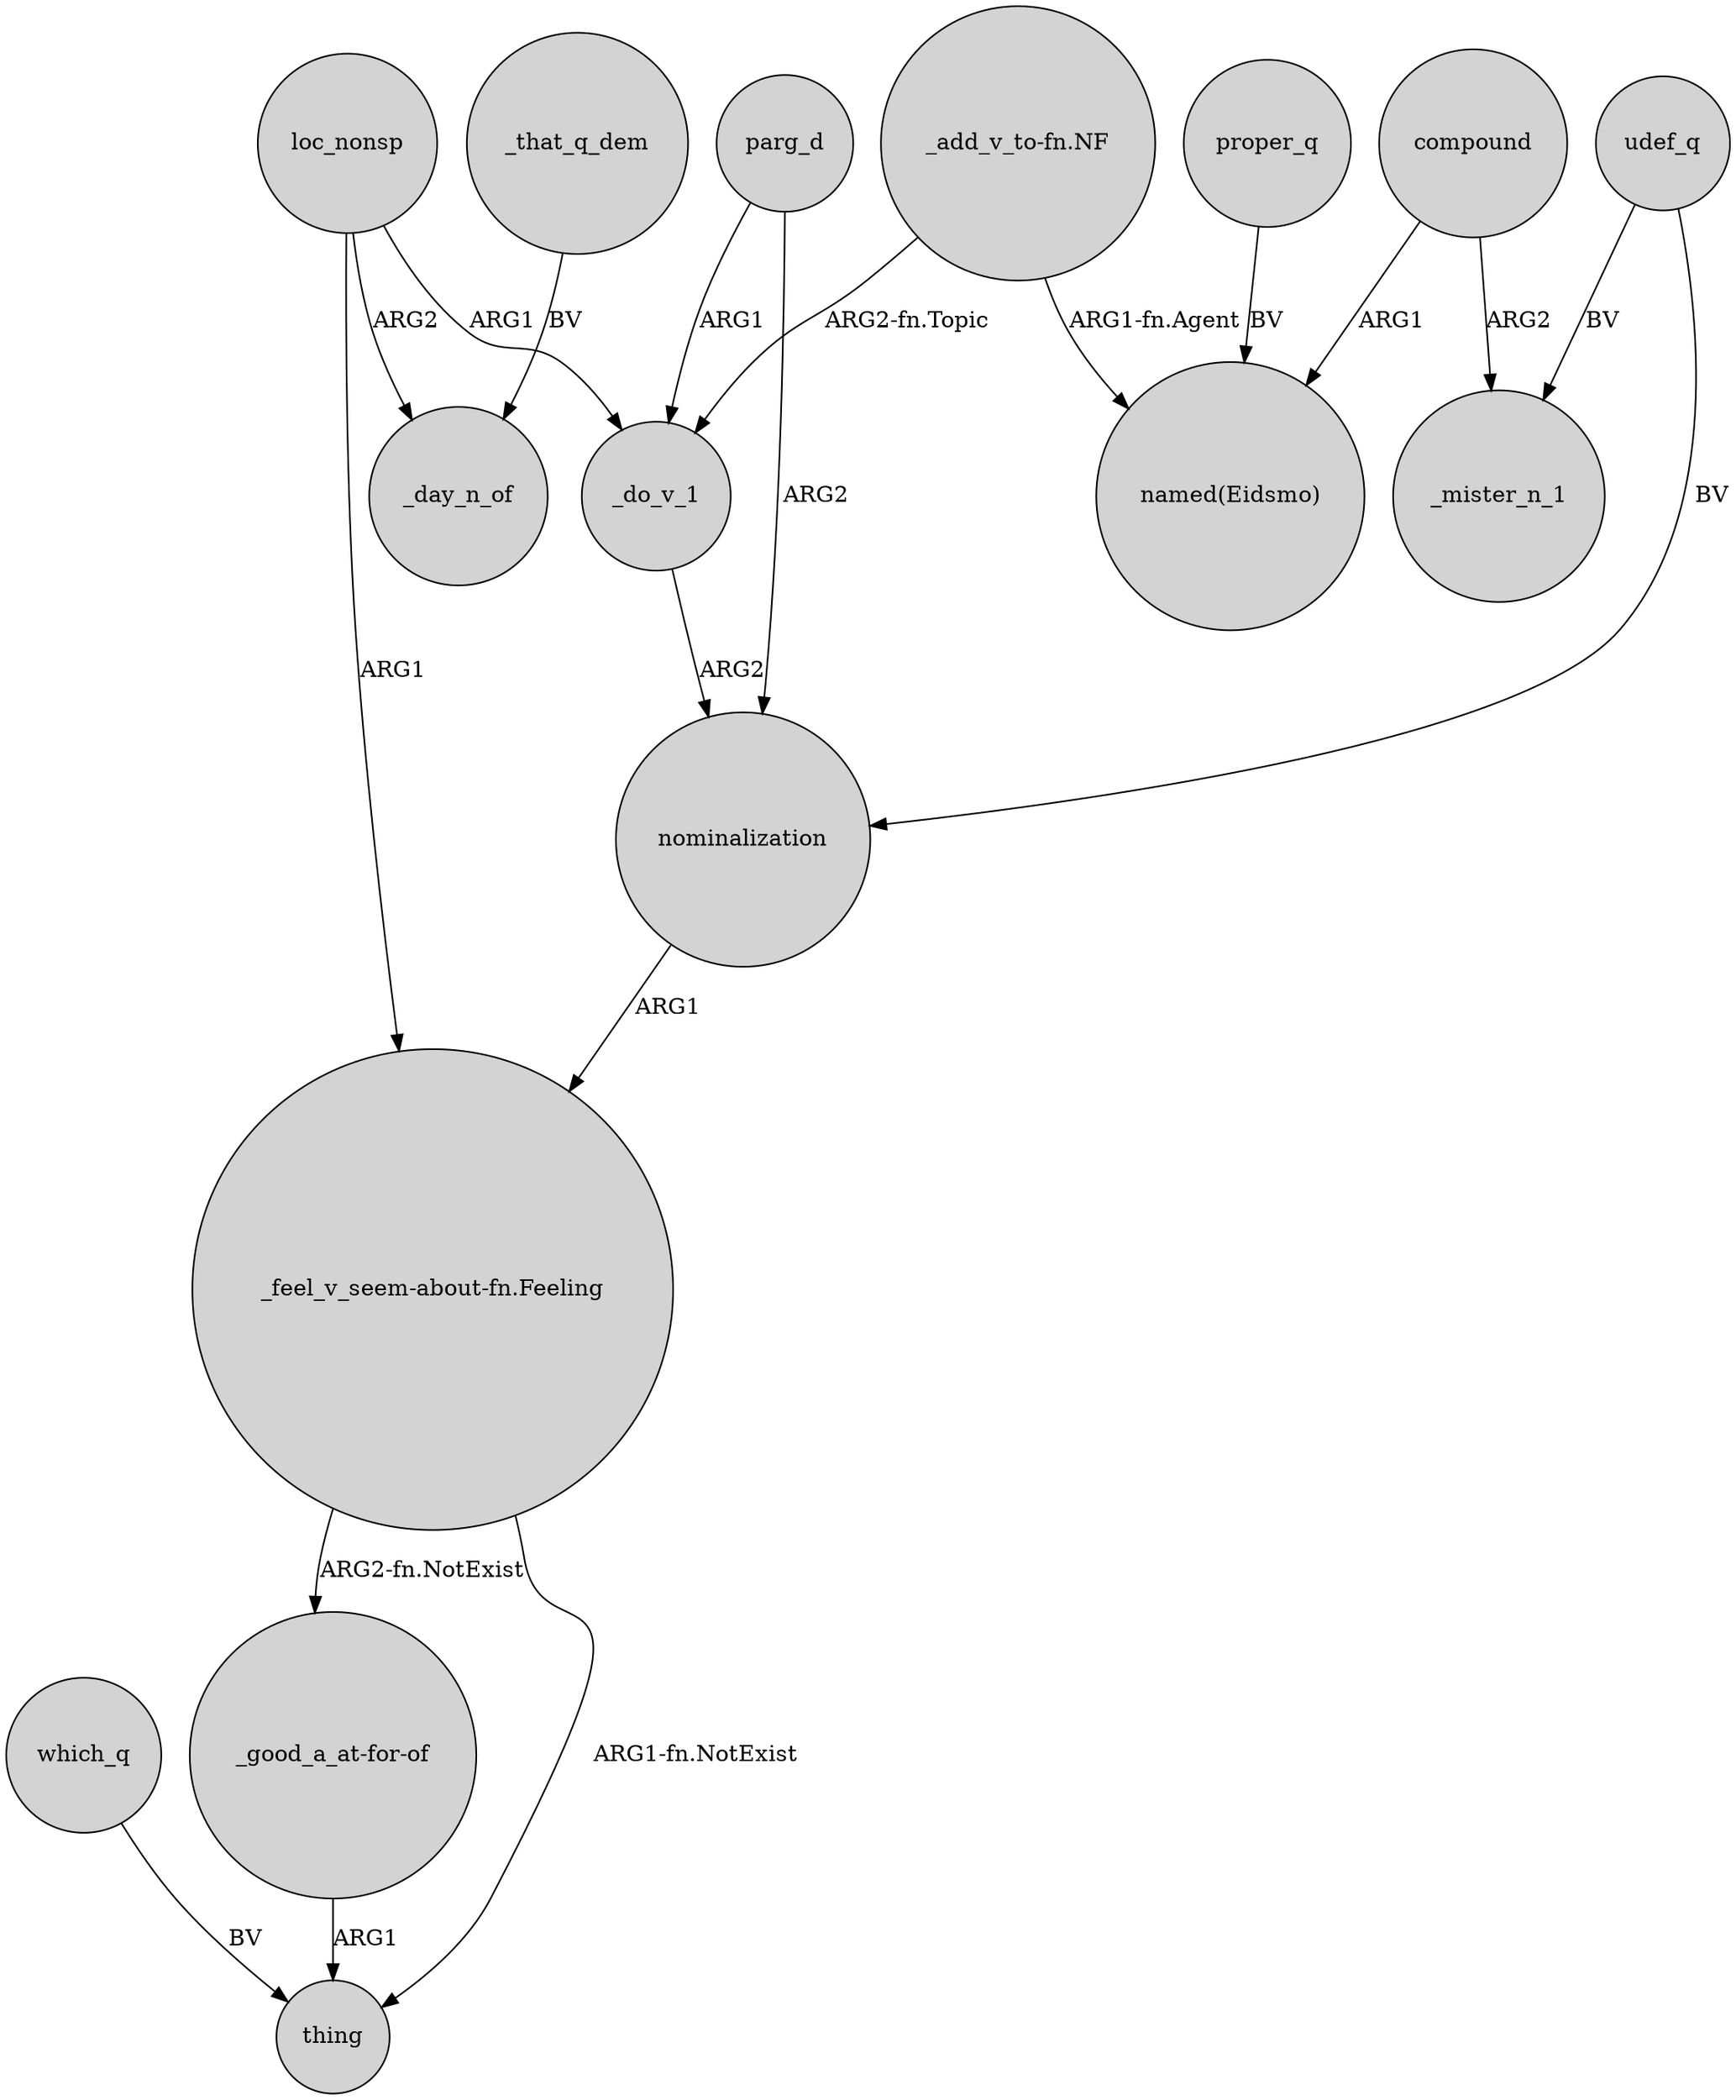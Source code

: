 digraph {
	node [shape=circle style=filled]
	"_feel_v_seem-about-fn.Feeling" -> "_good_a_at-for-of" [label="ARG2-fn.NotExist"]
	compound -> "named(Eidsmo)" [label=ARG1]
	nominalization -> "_feel_v_seem-about-fn.Feeling" [label=ARG1]
	parg_d -> _do_v_1 [label=ARG1]
	loc_nonsp -> _do_v_1 [label=ARG1]
	proper_q -> "named(Eidsmo)" [label=BV]
	"_add_v_to-fn.NF" -> "named(Eidsmo)" [label="ARG1-fn.Agent"]
	compound -> _mister_n_1 [label=ARG2]
	udef_q -> _mister_n_1 [label=BV]
	"_feel_v_seem-about-fn.Feeling" -> thing [label="ARG1-fn.NotExist"]
	_that_q_dem -> _day_n_of [label=BV]
	parg_d -> nominalization [label=ARG2]
	"_add_v_to-fn.NF" -> _do_v_1 [label="ARG2-fn.Topic"]
	udef_q -> nominalization [label=BV]
	_do_v_1 -> nominalization [label=ARG2]
	loc_nonsp -> _day_n_of [label=ARG2]
	"_good_a_at-for-of" -> thing [label=ARG1]
	loc_nonsp -> "_feel_v_seem-about-fn.Feeling" [label=ARG1]
	which_q -> thing [label=BV]
}
